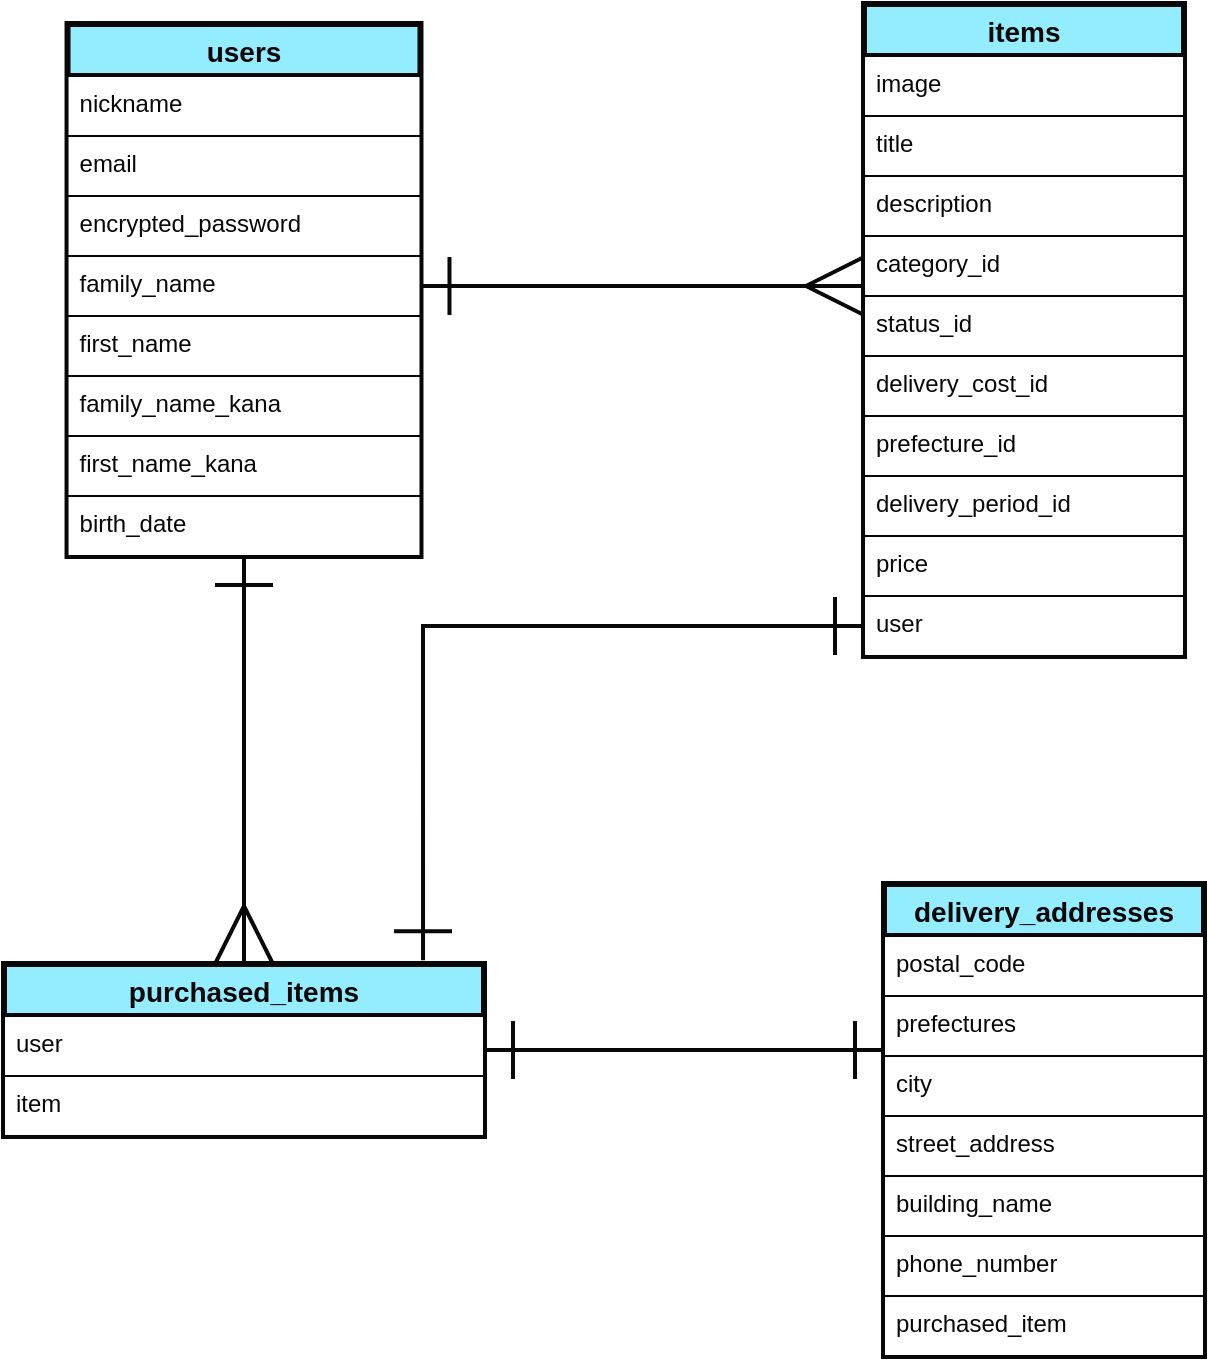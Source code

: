 <mxfile version="14.2.4" type="embed">
    <diagram id="9Si-SDJgb-uKOJS32R1q" name="ページ1">
        <mxGraphModel dx="1016" dy="859" grid="1" gridSize="10" guides="1" tooltips="1" connect="1" arrows="1" fold="1" page="1" pageScale="1" pageWidth="1169" pageHeight="827" background="#ffffff" math="0" shadow="0">
            <root>
                <mxCell id="0"/>
                <mxCell id="1" parent="0"/>
                <mxCell id="101" style="edgeStyle=orthogonalEdgeStyle;rounded=0;orthogonalLoop=1;jettySize=auto;html=1;exitX=1;exitY=0.5;exitDx=0;exitDy=0;labelBackgroundColor=#080808;startArrow=ERone;startFill=0;startSize=26;endArrow=ERone;endFill=0;endSize=26;strokeColor=#080808;strokeWidth=2;fontSize=14;fontColor=#080808;" edge="1" parent="1" source="6">
                    <mxGeometry relative="1" as="geometry">
                        <mxPoint x="610" y="623" as="targetPoint"/>
                    </mxGeometry>
                </mxCell>
                <mxCell id="6" value="purchased_items" style="swimlane;fontStyle=1;childLayout=stackLayout;horizontal=1;startSize=26;horizontalStack=0;resizeParent=1;resizeParentMax=0;resizeLast=0;collapsible=1;marginBottom=0;align=center;fontSize=14;strokeWidth=3;strokeColor=#080808;fontColor=#080808;fillColor=#94EDFF;" vertex="1" parent="1">
                    <mxGeometry x="170" y="580" width="240" height="86" as="geometry"/>
                </mxCell>
                <mxCell id="45" value="user" style="text;spacingLeft=4;spacingRight=4;overflow=hidden;rotatable=0;points=[[0,0.5],[1,0.5]];portConstraint=eastwest;fontSize=12;fontColor=#080808;strokeColor=#080808;fillColor=#FFFFFF;" vertex="1" parent="6">
                    <mxGeometry y="26" width="240" height="30" as="geometry"/>
                </mxCell>
                <mxCell id="66" value="item" style="text;spacingLeft=4;spacingRight=4;overflow=hidden;rotatable=0;points=[[0,0.5],[1,0.5]];portConstraint=eastwest;fontSize=12;fontColor=#080808;strokeColor=#080808;fillColor=#FFFFFF;" vertex="1" parent="6">
                    <mxGeometry y="56" width="240" height="30" as="geometry"/>
                </mxCell>
                <mxCell id="10" value="items" style="swimlane;fontStyle=1;childLayout=stackLayout;horizontal=1;startSize=26;horizontalStack=0;resizeParent=1;resizeParentMax=0;resizeLast=0;collapsible=1;marginBottom=0;align=center;fontSize=14;strokeWidth=3;strokeColor=#080808;fontColor=#080808;fillColor=#94EDFF;" vertex="1" parent="1">
                    <mxGeometry x="600" y="100" width="160" height="326" as="geometry"/>
                </mxCell>
                <mxCell id="11" value="image&#10;" style="text;spacingLeft=4;spacingRight=4;overflow=hidden;rotatable=0;points=[[0,0.5],[1,0.5]];portConstraint=eastwest;fontSize=12;fontColor=#080808;strokeColor=#080808;fillColor=#FFFFFF;" vertex="1" parent="10">
                    <mxGeometry y="26" width="160" height="30" as="geometry"/>
                </mxCell>
                <mxCell id="46" value="title" style="text;spacingLeft=4;spacingRight=4;overflow=hidden;rotatable=0;points=[[0,0.5],[1,0.5]];portConstraint=eastwest;fontSize=12;fontColor=#080808;strokeColor=#080808;fillColor=#FFFFFF;" vertex="1" parent="10">
                    <mxGeometry y="56" width="160" height="30" as="geometry"/>
                </mxCell>
                <mxCell id="50" value="description" style="text;spacingLeft=4;spacingRight=4;overflow=hidden;rotatable=0;points=[[0,0.5],[1,0.5]];portConstraint=eastwest;fontSize=12;fontColor=#080808;strokeColor=#080808;fillColor=#FFFFFF;" vertex="1" parent="10">
                    <mxGeometry y="86" width="160" height="30" as="geometry"/>
                </mxCell>
                <mxCell id="49" value="category_id" style="text;spacingLeft=4;spacingRight=4;overflow=hidden;rotatable=0;points=[[0,0.5],[1,0.5]];portConstraint=eastwest;fontSize=12;fontColor=#080808;strokeColor=#080808;fillColor=#FFFFFF;" vertex="1" parent="10">
                    <mxGeometry y="116" width="160" height="30" as="geometry"/>
                </mxCell>
                <mxCell id="48" value="status_id" style="text;spacingLeft=4;spacingRight=4;overflow=hidden;rotatable=0;points=[[0,0.5],[1,0.5]];portConstraint=eastwest;fontSize=12;fontColor=#080808;strokeColor=#080808;fillColor=#FFFFFF;" vertex="1" parent="10">
                    <mxGeometry y="146" width="160" height="30" as="geometry"/>
                </mxCell>
                <mxCell id="54" value="delivery_cost_id" style="text;spacingLeft=4;spacingRight=4;overflow=hidden;rotatable=0;points=[[0,0.5],[1,0.5]];portConstraint=eastwest;fontSize=12;fontColor=#080808;strokeColor=#080808;fillColor=#FFFFFF;" vertex="1" parent="10">
                    <mxGeometry y="176" width="160" height="30" as="geometry"/>
                </mxCell>
                <mxCell id="53" value="prefecture_id" style="text;spacingLeft=4;spacingRight=4;overflow=hidden;rotatable=0;points=[[0,0.5],[1,0.5]];portConstraint=eastwest;fontSize=12;fontColor=#080808;strokeColor=#080808;fillColor=#FFFFFF;" vertex="1" parent="10">
                    <mxGeometry y="206" width="160" height="30" as="geometry"/>
                </mxCell>
                <mxCell id="52" value="delivery_period_id" style="text;spacingLeft=4;spacingRight=4;overflow=hidden;rotatable=0;points=[[0,0.5],[1,0.5]];portConstraint=eastwest;fontSize=12;fontColor=#080808;strokeColor=#080808;fillColor=#FFFFFF;" vertex="1" parent="10">
                    <mxGeometry y="236" width="160" height="30" as="geometry"/>
                </mxCell>
                <mxCell id="12" value="price" style="text;spacingLeft=4;spacingRight=4;overflow=hidden;rotatable=0;points=[[0,0.5],[1,0.5]];portConstraint=eastwest;fontSize=12;fontColor=#080808;strokeColor=#080808;fillColor=#FFFFFF;" vertex="1" parent="10">
                    <mxGeometry y="266" width="160" height="30" as="geometry"/>
                </mxCell>
                <mxCell id="65" value="user" style="text;spacingLeft=4;spacingRight=4;overflow=hidden;rotatable=0;points=[[0,0.5],[1,0.5]];portConstraint=eastwest;fontSize=12;fontColor=#080808;strokeColor=#080808;fillColor=#FFFFFF;" vertex="1" parent="10">
                    <mxGeometry y="296" width="160" height="30" as="geometry"/>
                </mxCell>
                <mxCell id="94" style="edgeStyle=orthogonalEdgeStyle;rounded=0;orthogonalLoop=1;jettySize=auto;html=1;exitX=0.5;exitY=1;exitDx=0;exitDy=0;entryX=0.5;entryY=0;entryDx=0;entryDy=0;labelBackgroundColor=#080808;startArrow=ERone;startFill=0;startSize=26;endArrow=ERmany;endFill=0;endSize=26;strokeColor=#080808;strokeWidth=2;fontSize=14;fontColor=#080808;" edge="1" parent="1" source="14" target="6">
                    <mxGeometry relative="1" as="geometry"/>
                </mxCell>
                <mxCell id="14" value="users" style="swimlane;fontStyle=1;childLayout=stackLayout;horizontal=1;startSize=26;horizontalStack=0;resizeParent=1;resizeParentMax=0;resizeLast=0;collapsible=1;marginBottom=0;align=center;fontSize=14;strokeWidth=3;strokeColor=#080808;fontColor=#080808;labelBackgroundColor=none;fillColor=#94EDFF;" vertex="1" parent="1">
                    <mxGeometry x="201.77" y="110" width="176.47" height="266" as="geometry">
                        <mxRectangle x="90" y="140" width="70" height="26" as="alternateBounds"/>
                    </mxGeometry>
                </mxCell>
                <mxCell id="15" value="nickname" style="text;spacingLeft=4;spacingRight=4;overflow=hidden;rotatable=0;points=[[0,0.5],[1,0.5]];portConstraint=eastwest;fontSize=12;fontColor=#080808;strokeColor=#080808;fillColor=#FFFFFF;" vertex="1" parent="14">
                    <mxGeometry y="26" width="176.47" height="30" as="geometry"/>
                </mxCell>
                <mxCell id="43" value="email" style="text;spacingLeft=4;spacingRight=4;overflow=hidden;rotatable=0;points=[[0,0.5],[1,0.5]];portConstraint=eastwest;fontSize=12;strokeColor=#080808;fontColor=#080808;fillColor=#FFFFFF;" vertex="1" parent="14">
                    <mxGeometry y="56" width="176.47" height="30" as="geometry"/>
                </mxCell>
                <mxCell id="44" value="encrypted_password" style="text;spacingLeft=4;spacingRight=4;overflow=hidden;rotatable=0;points=[[0,0.5],[1,0.5]];portConstraint=eastwest;fontSize=12;strokeColor=#080808;fontColor=#080808;fillColor=#FFFFFF;" vertex="1" parent="14">
                    <mxGeometry y="86" width="176.47" height="30" as="geometry"/>
                </mxCell>
                <mxCell id="16" value="family_name" style="text;spacingLeft=4;spacingRight=4;overflow=hidden;rotatable=0;points=[[0,0.5],[1,0.5]];portConstraint=eastwest;fontSize=12;strokeColor=#080808;fontColor=#080808;fillColor=#FFFFFF;" vertex="1" parent="14">
                    <mxGeometry y="116" width="176.47" height="30" as="geometry"/>
                </mxCell>
                <mxCell id="17" value="first_name" style="text;spacingLeft=4;spacingRight=4;overflow=hidden;rotatable=0;points=[[0,0.5],[1,0.5]];portConstraint=eastwest;fontSize=12;strokeColor=#080808;fontColor=#080808;fillColor=#FFFFFF;" vertex="1" parent="14">
                    <mxGeometry y="146" width="176.47" height="30" as="geometry"/>
                </mxCell>
                <mxCell id="56" value="family_name_kana" style="text;spacingLeft=4;spacingRight=4;overflow=hidden;rotatable=0;points=[[0,0.5],[1,0.5]];portConstraint=eastwest;fontSize=12;strokeColor=#080808;fontColor=#080808;fillColor=#FFFFFF;" vertex="1" parent="14">
                    <mxGeometry y="176" width="176.47" height="30" as="geometry"/>
                </mxCell>
                <mxCell id="57" value="first_name_kana" style="text;spacingLeft=4;spacingRight=4;overflow=hidden;rotatable=0;points=[[0,0.5],[1,0.5]];portConstraint=eastwest;fontSize=12;strokeColor=#080808;fontColor=#080808;fillColor=#FFFFFF;" vertex="1" parent="14">
                    <mxGeometry y="206" width="176.47" height="30" as="geometry"/>
                </mxCell>
                <mxCell id="47" value="birth_date" style="text;spacingLeft=4;spacingRight=4;overflow=hidden;rotatable=0;points=[[0,0.5],[1,0.5]];portConstraint=eastwest;fontSize=12;strokeColor=#080808;fontColor=#080808;fillColor=#FFFFFF;" vertex="1" parent="14">
                    <mxGeometry y="236" width="176.47" height="30" as="geometry"/>
                </mxCell>
                <mxCell id="73" value="delivery_addresses" style="swimlane;fontStyle=1;childLayout=stackLayout;horizontal=1;startSize=26;horizontalStack=0;resizeParent=1;resizeParentMax=0;resizeLast=0;collapsible=1;marginBottom=0;align=center;fontSize=14;labelBackgroundColor=none;strokeColor=#080808;strokeWidth=3;fillColor=#94EDFF;fontColor=#080808;" vertex="1" parent="1">
                    <mxGeometry x="610" y="540" width="160" height="236" as="geometry"/>
                </mxCell>
                <mxCell id="74" value="postal_code" style="text;spacingLeft=4;spacingRight=4;overflow=hidden;rotatable=0;points=[[0,0.5],[1,0.5]];portConstraint=eastwest;fontSize=12;fontColor=#080808;strokeColor=#080808;fillColor=#FFFFFF;" vertex="1" parent="73">
                    <mxGeometry y="26" width="160" height="30" as="geometry"/>
                </mxCell>
                <mxCell id="78" value="prefectures" style="text;spacingLeft=4;spacingRight=4;overflow=hidden;rotatable=0;points=[[0,0.5],[1,0.5]];portConstraint=eastwest;fontSize=12;fontColor=#080808;strokeColor=#080808;fillColor=#FFFFFF;" vertex="1" parent="73">
                    <mxGeometry y="56" width="160" height="30" as="geometry"/>
                </mxCell>
                <mxCell id="77" value="city" style="text;spacingLeft=4;spacingRight=4;overflow=hidden;rotatable=0;points=[[0,0.5],[1,0.5]];portConstraint=eastwest;fontSize=12;fontColor=#080808;strokeColor=#080808;fillColor=#FFFFFF;" vertex="1" parent="73">
                    <mxGeometry y="86" width="160" height="30" as="geometry"/>
                </mxCell>
                <mxCell id="79" value="street_address" style="text;spacingLeft=4;spacingRight=4;overflow=hidden;rotatable=0;points=[[0,0.5],[1,0.5]];portConstraint=eastwest;fontSize=12;fontColor=#080808;strokeColor=#080808;fillColor=#FFFFFF;" vertex="1" parent="73">
                    <mxGeometry y="116" width="160" height="30" as="geometry"/>
                </mxCell>
                <mxCell id="80" value="building_name" style="text;spacingLeft=4;spacingRight=4;overflow=hidden;rotatable=0;points=[[0,0.5],[1,0.5]];portConstraint=eastwest;fontSize=12;fontColor=#080808;strokeColor=#080808;fillColor=#FFFFFF;" vertex="1" parent="73">
                    <mxGeometry y="146" width="160" height="30" as="geometry"/>
                </mxCell>
                <mxCell id="81" value="phone_number" style="text;spacingLeft=4;spacingRight=4;overflow=hidden;rotatable=0;points=[[0,0.5],[1,0.5]];portConstraint=eastwest;fontSize=12;fontColor=#080808;strokeColor=#080808;fillColor=#FFFFFF;" vertex="1" parent="73">
                    <mxGeometry y="176" width="160" height="30" as="geometry"/>
                </mxCell>
                <mxCell id="92" value="purchased_item" style="text;spacingLeft=4;spacingRight=4;overflow=hidden;rotatable=0;points=[[0,0.5],[1,0.5]];portConstraint=eastwest;fontSize=12;fontColor=#080808;strokeColor=#080808;fillColor=#FFFFFF;" vertex="1" parent="73">
                    <mxGeometry y="206" width="160" height="30" as="geometry"/>
                </mxCell>
                <mxCell id="91" style="edgeStyle=orthogonalEdgeStyle;rounded=0;orthogonalLoop=1;jettySize=auto;html=1;exitX=1;exitY=0.5;exitDx=0;exitDy=0;labelBackgroundColor=#080808;startArrow=ERone;startFill=0;startSize=26;endArrow=ERmany;endFill=0;endSize=26;strokeColor=#080808;strokeWidth=2;fontSize=14;fontColor=#080808;" edge="1" parent="1" source="16">
                    <mxGeometry relative="1" as="geometry">
                        <mxPoint x="600" y="241" as="targetPoint"/>
                    </mxGeometry>
                </mxCell>
                <mxCell id="97" style="edgeStyle=orthogonalEdgeStyle;rounded=0;orthogonalLoop=1;jettySize=auto;html=1;exitX=0;exitY=0.5;exitDx=0;exitDy=0;labelBackgroundColor=#080808;startArrow=ERone;startFill=0;startSize=26;endArrow=ERone;endFill=0;endSize=26;strokeColor=#080808;strokeWidth=2;fontSize=14;fontColor=#080808;entryX=0.873;entryY=-0.022;entryDx=0;entryDy=0;entryPerimeter=0;" edge="1" parent="1" source="65" target="6">
                    <mxGeometry relative="1" as="geometry">
                        <mxPoint x="380" y="570" as="targetPoint"/>
                        <Array as="points">
                            <mxPoint x="380" y="411"/>
                        </Array>
                    </mxGeometry>
                </mxCell>
            </root>
        </mxGraphModel>
    </diagram>
</mxfile>